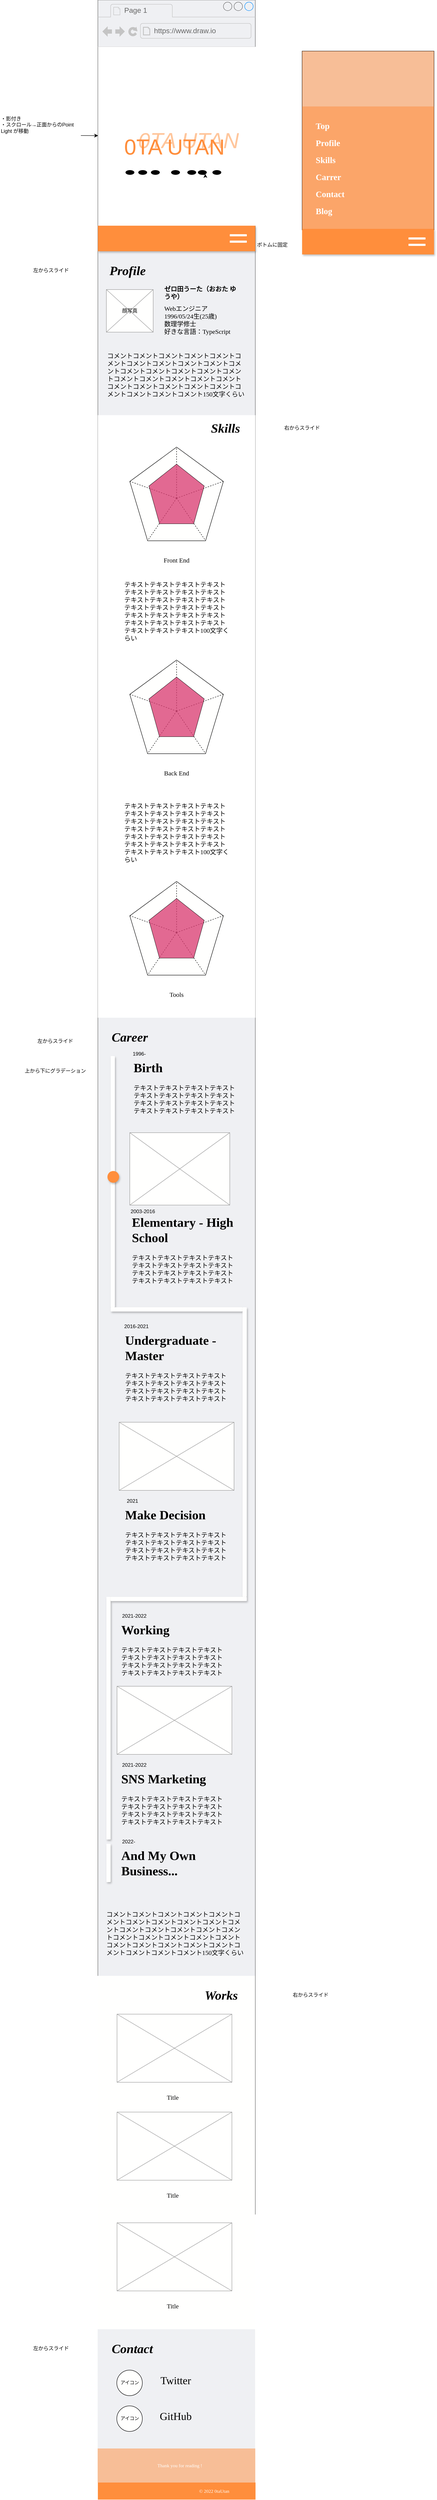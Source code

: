 <mxfile version="17.4.2" type="device"><diagram id="0ZZ6owAlUWR2tP0iCrAd" name="Layout"><mxGraphModel dx="946" dy="598" grid="1" gridSize="10" guides="1" tooltips="1" connect="1" arrows="1" fold="1" page="1" pageScale="1" pageWidth="827" pageHeight="1169" math="0" shadow="0"><root><mxCell id="0"/><mxCell id="1" parent="0"/><mxCell id="ZZRfCCef5i-J2jJpcO3i-1" value="" style="strokeWidth=1;shadow=0;dashed=0;align=center;html=1;shape=mxgraph.mockup.containers.browserWindow;rSize=0;strokeColor=none;strokeColor2=#008cff;strokeColor3=#c4c4c4;mainText=,;recursiveResize=0;fillColor=#eff0f3;container=0;" parent="1" vertex="1"><mxGeometry x="240" y="80" width="370" height="5200" as="geometry"/></mxCell><mxCell id="ZZRfCCef5i-J2jJpcO3i-10" value="左からスライド" style="text;html=1;strokeColor=none;fillColor=none;align=center;verticalAlign=middle;whiteSpace=wrap;rounded=0;fontColor=#000000;" parent="1" vertex="1"><mxGeometry x="50" y="700" width="160" height="30" as="geometry"/></mxCell><mxCell id="ZZRfCCef5i-J2jJpcO3i-14" value="ボトムに固定" style="text;html=1;strokeColor=none;fillColor=none;align=center;verticalAlign=middle;whiteSpace=wrap;rounded=0;fontColor=#000000;" parent="1" vertex="1"><mxGeometry x="570" y="640" width="160" height="30" as="geometry"/></mxCell><mxCell id="-PG4iWuUslmyS0xeuvDN-8" value="" style="rounded=0;whiteSpace=wrap;html=1;shadow=0;fillColor=#EFF0F3;strokeColor=default;" parent="1" vertex="1"><mxGeometry x="720" y="200" width="310" height="420" as="geometry"/></mxCell><mxCell id="-PG4iWuUslmyS0xeuvDN-10" value="" style="rounded=0;whiteSpace=wrap;html=1;fillColor=#ff8e3c;strokeColor=none;shadow=1;" parent="1" vertex="1"><mxGeometry x="720" y="617.5" width="310" height="60" as="geometry"/></mxCell><mxCell id="-PG4iWuUslmyS0xeuvDN-11" value="" style="rounded=1;whiteSpace=wrap;html=1;strokeColor=none;" parent="1" vertex="1"><mxGeometry x="970" y="637.5" width="40" height="5" as="geometry"/></mxCell><mxCell id="-PG4iWuUslmyS0xeuvDN-12" value="" style="rounded=1;whiteSpace=wrap;html=1;strokeColor=none;" parent="1" vertex="1"><mxGeometry x="970" y="652.5" width="40" height="5" as="geometry"/></mxCell><mxCell id="-PG4iWuUslmyS0xeuvDN-68" value="右からスライド" style="text;html=1;strokeColor=none;fillColor=none;align=center;verticalAlign=middle;whiteSpace=wrap;rounded=0;fontColor=#000000;" parent="1" vertex="1"><mxGeometry x="640" y="1070" width="160" height="30" as="geometry"/></mxCell><mxCell id="-PG4iWuUslmyS0xeuvDN-64" value="" style="rounded=0;whiteSpace=wrap;html=1;shadow=0;fontFamily=Noto Serif JP;fontSource=https%3A%2F%2Ffonts.googleapis.com%2Fcss%3Ffamily%3DNoto%2BSerif%2BJP;fontSize=15;strokeColor=none;" parent="1" vertex="1"><mxGeometry x="240" y="1055" width="370" height="1415" as="geometry"/></mxCell><mxCell id="ZZRfCCef5i-J2jJpcO3i-2" value="Page 1" style="strokeWidth=1;shadow=0;dashed=0;align=center;html=1;shape=mxgraph.mockup.containers.anchor;fontSize=17;fontColor=#666666;align=left;" parent="1" vertex="1"><mxGeometry x="300" y="92" width="110" height="26" as="geometry"/></mxCell><mxCell id="ZZRfCCef5i-J2jJpcO3i-3" value="https://www.draw.io" style="strokeWidth=1;shadow=0;dashed=0;align=center;html=1;shape=mxgraph.mockup.containers.anchor;rSize=0;fontSize=17;fontColor=#666666;align=left;" parent="1" vertex="1"><mxGeometry x="370" y="140" width="250" height="26" as="geometry"/></mxCell><mxCell id="-PG4iWuUslmyS0xeuvDN-1" value="" style="rounded=0;whiteSpace=wrap;html=1;fillColor=#ff8e3c;strokeColor=none;shadow=1;" parent="1" vertex="1"><mxGeometry x="240" y="610" width="370" height="60" as="geometry"/></mxCell><mxCell id="-PG4iWuUslmyS0xeuvDN-2" value="" style="rounded=1;whiteSpace=wrap;html=1;strokeColor=none;" parent="1" vertex="1"><mxGeometry x="550" y="630" width="40" height="5" as="geometry"/></mxCell><mxCell id="-PG4iWuUslmyS0xeuvDN-5" value="" style="rounded=1;whiteSpace=wrap;html=1;strokeColor=none;" parent="1" vertex="1"><mxGeometry x="550" y="645" width="40" height="5" as="geometry"/></mxCell><mxCell id="-PG4iWuUslmyS0xeuvDN-14" value="Profile" style="text;html=1;strokeColor=none;fillColor=none;align=center;verticalAlign=middle;whiteSpace=wrap;rounded=0;shadow=0;fontSize=30;fontFamily=Noto Serif JP;fontSource=https%3A%2F%2Ffonts.googleapis.com%2Fcss%3Ffamily%3DNoto%2BSerif%2BJP;fontStyle=3" parent="1" vertex="1"><mxGeometry x="280" y="700" width="60" height="30" as="geometry"/></mxCell><mxCell id="-PG4iWuUslmyS0xeuvDN-16" value="" style="verticalLabelPosition=bottom;shadow=0;dashed=0;align=center;html=1;verticalAlign=top;strokeWidth=1;shape=mxgraph.mockup.graphics.simpleIcon;strokeColor=#999999;fontFamily=Noto Serif JP;fontSource=https%3A%2F%2Ffonts.googleapis.com%2Fcss%3Ffamily%3DNoto%2BSerif%2BJP;fontSize=30;fillColor=#fffffe;" parent="1" vertex="1"><mxGeometry x="260" y="760" width="110" height="100" as="geometry"/></mxCell><mxCell id="-PG4iWuUslmyS0xeuvDN-17" value="顔写真" style="text;html=1;strokeColor=none;fillColor=none;align=center;verticalAlign=middle;whiteSpace=wrap;rounded=0;fontColor=#000000;" parent="1" vertex="1"><mxGeometry x="260" y="795" width="110" height="30" as="geometry"/></mxCell><mxCell id="-PG4iWuUslmyS0xeuvDN-18" value="&lt;h1 style=&quot;font-size: 15px&quot;&gt;ゼロ田うーた（おおた ゆうや）&lt;/h1&gt;&lt;div&gt;Webエンジニア&lt;/div&gt;&lt;div&gt;1996/05/24生(25歳)&lt;/div&gt;&lt;div&gt;数理学修士&lt;br&gt;&lt;/div&gt;&lt;div&gt;&lt;span&gt;好きな言語：TypeScript&lt;/span&gt;&lt;/div&gt;" style="text;html=1;strokeColor=none;fillColor=none;spacing=5;spacingTop=-20;whiteSpace=wrap;overflow=hidden;rounded=0;shadow=0;fontFamily=Noto Serif JP;fontSource=https%3A%2F%2Ffonts.googleapis.com%2Fcss%3Ffamily%3DNoto%2BSerif%2BJP;fontSize=15;" parent="1" vertex="1"><mxGeometry x="390.5" y="750" width="190" height="120" as="geometry"/></mxCell><mxCell id="-PG4iWuUslmyS0xeuvDN-20" value="コメントコメントコメントコメントコメントコメントコメントコメントコメントコメントコメントコメントコメントコメントコメントコメントコメントコメントコメントコメントコメントコメントコメントコメントコメントコメントコメントコメントコメントコメント150文字くらい" style="text;html=1;strokeColor=none;fillColor=none;align=left;verticalAlign=middle;whiteSpace=wrap;rounded=0;shadow=0;fontFamily=Noto Serif JP;fontSource=https%3A%2F%2Ffonts.googleapis.com%2Fcss%3Ffamily%3DNoto%2BSerif%2BJP;fontSize=15;" parent="1" vertex="1"><mxGeometry x="260" y="880" width="330" height="160" as="geometry"/></mxCell><mxCell id="-PG4iWuUslmyS0xeuvDN-21" value="Skills" style="text;html=1;strokeColor=none;fillColor=none;align=center;verticalAlign=middle;whiteSpace=wrap;rounded=0;shadow=0;fontSize=30;fontFamily=Noto Serif JP;fontSource=https%3A%2F%2Ffonts.googleapis.com%2Fcss%3Ffamily%3DNoto%2BSerif%2BJP;fontStyle=3" parent="1" vertex="1"><mxGeometry x="510" y="1070" width="60" height="30" as="geometry"/></mxCell><mxCell id="-PG4iWuUslmyS0xeuvDN-23" value="" style="whiteSpace=wrap;html=1;shape=mxgraph.basic.pentagon;shadow=0;fontFamily=Noto Serif JP;fontSource=https%3A%2F%2Ffonts.googleapis.com%2Fcss%3Ffamily%3DNoto%2BSerif%2BJP;fontSize=15;strokeColor=default;fillColor=#fffffe;" parent="1" vertex="1"><mxGeometry x="315" y="1130" width="220" height="220" as="geometry"/></mxCell><mxCell id="-PG4iWuUslmyS0xeuvDN-25" value="" style="endArrow=none;html=1;rounded=0;fontFamily=Noto Serif JP;fontSource=https%3A%2F%2Ffonts.googleapis.com%2Fcss%3Ffamily%3DNoto%2BSerif%2BJP;fontSize=15;entryX=0.5;entryY=0;entryDx=0;entryDy=0;entryPerimeter=0;dashed=1;" parent="1" target="-PG4iWuUslmyS0xeuvDN-23" edge="1"><mxGeometry width="50" height="50" relative="1" as="geometry"><mxPoint x="425" y="1250" as="sourcePoint"/><mxPoint x="490" y="1200" as="targetPoint"/></mxGeometry></mxCell><mxCell id="-PG4iWuUslmyS0xeuvDN-26" value="" style="endArrow=none;html=1;rounded=0;fontFamily=Noto Serif JP;fontSource=https%3A%2F%2Ffonts.googleapis.com%2Fcss%3Ffamily%3DNoto%2BSerif%2BJP;fontSize=15;entryX=0;entryY=0.365;entryDx=0;entryDy=0;entryPerimeter=0;dashed=1;" parent="1" target="-PG4iWuUslmyS0xeuvDN-23" edge="1"><mxGeometry width="50" height="50" relative="1" as="geometry"><mxPoint x="425" y="1250" as="sourcePoint"/><mxPoint x="675" y="1220" as="targetPoint"/></mxGeometry></mxCell><mxCell id="-PG4iWuUslmyS0xeuvDN-27" value="" style="endArrow=none;html=1;rounded=0;fontFamily=Noto Serif JP;fontSource=https%3A%2F%2Ffonts.googleapis.com%2Fcss%3Ffamily%3DNoto%2BSerif%2BJP;fontSize=15;exitX=1;exitY=0.365;exitDx=0;exitDy=0;exitPerimeter=0;dashed=1;" parent="1" source="-PG4iWuUslmyS0xeuvDN-23" edge="1"><mxGeometry width="50" height="50" relative="1" as="geometry"><mxPoint x="675" y="1340" as="sourcePoint"/><mxPoint x="425" y="1250" as="targetPoint"/></mxGeometry></mxCell><mxCell id="-PG4iWuUslmyS0xeuvDN-28" value="" style="endArrow=none;html=1;rounded=0;fontFamily=Noto Serif JP;fontSource=https%3A%2F%2Ffonts.googleapis.com%2Fcss%3Ffamily%3DNoto%2BSerif%2BJP;fontSize=15;entryX=0.81;entryY=1;entryDx=0;entryDy=0;entryPerimeter=0;dashed=1;" parent="1" target="-PG4iWuUslmyS0xeuvDN-23" edge="1"><mxGeometry width="50" height="50" relative="1" as="geometry"><mxPoint x="425" y="1250" as="sourcePoint"/><mxPoint x="565" y="1300.3" as="targetPoint"/></mxGeometry></mxCell><mxCell id="-PG4iWuUslmyS0xeuvDN-29" value="" style="endArrow=none;html=1;rounded=0;fontFamily=Noto Serif JP;fontSource=https%3A%2F%2Ffonts.googleapis.com%2Fcss%3Ffamily%3DNoto%2BSerif%2BJP;fontSize=15;entryX=0.19;entryY=1;entryDx=0;entryDy=0;entryPerimeter=0;dashed=1;" parent="1" target="-PG4iWuUslmyS0xeuvDN-23" edge="1"><mxGeometry width="50" height="50" relative="1" as="geometry"><mxPoint x="425" y="1250" as="sourcePoint"/><mxPoint x="743.2" y="1440" as="targetPoint"/></mxGeometry></mxCell><mxCell id="-PG4iWuUslmyS0xeuvDN-24" value="" style="whiteSpace=wrap;html=1;shape=mxgraph.basic.pentagon;shadow=0;fontFamily=Noto Serif JP;fontSource=https%3A%2F%2Ffonts.googleapis.com%2Fcss%3Ffamily%3DNoto%2BSerif%2BJP;fontSize=15;strokeColor=default;fillColor=#d9376e;opacity=75;" parent="1" vertex="1"><mxGeometry x="360" y="1170" width="130" height="140" as="geometry"/></mxCell><mxCell id="-PG4iWuUslmyS0xeuvDN-30" value="Front End" style="text;html=1;strokeColor=none;fillColor=none;align=center;verticalAlign=middle;whiteSpace=wrap;rounded=0;shadow=0;fontFamily=Noto Serif JP;fontSource=https%3A%2F%2Ffonts.googleapis.com%2Fcss%3Ffamily%3DNoto%2BSerif%2BJP;fontSize=15;opacity=75;" parent="1" vertex="1"><mxGeometry x="315" y="1380" width="220" height="30" as="geometry"/></mxCell><mxCell id="-PG4iWuUslmyS0xeuvDN-48" value="" style="whiteSpace=wrap;html=1;shape=mxgraph.basic.pentagon;shadow=0;fontFamily=Noto Serif JP;fontSource=https%3A%2F%2Ffonts.googleapis.com%2Fcss%3Ffamily%3DNoto%2BSerif%2BJP;fontSize=15;strokeColor=default;fillColor=#fffffe;" parent="1" vertex="1"><mxGeometry x="315" y="1630" width="220" height="220" as="geometry"/></mxCell><mxCell id="-PG4iWuUslmyS0xeuvDN-49" value="" style="endArrow=none;html=1;rounded=0;fontFamily=Noto Serif JP;fontSource=https%3A%2F%2Ffonts.googleapis.com%2Fcss%3Ffamily%3DNoto%2BSerif%2BJP;fontSize=15;entryX=0.5;entryY=0;entryDx=0;entryDy=0;entryPerimeter=0;dashed=1;" parent="1" target="-PG4iWuUslmyS0xeuvDN-48" edge="1"><mxGeometry width="50" height="50" relative="1" as="geometry"><mxPoint x="425" y="1750" as="sourcePoint"/><mxPoint x="250" y="1620" as="targetPoint"/></mxGeometry></mxCell><mxCell id="-PG4iWuUslmyS0xeuvDN-50" value="" style="endArrow=none;html=1;rounded=0;fontFamily=Noto Serif JP;fontSource=https%3A%2F%2Ffonts.googleapis.com%2Fcss%3Ffamily%3DNoto%2BSerif%2BJP;fontSize=15;entryX=0;entryY=0.365;entryDx=0;entryDy=0;entryPerimeter=0;dashed=1;" parent="1" target="-PG4iWuUslmyS0xeuvDN-48" edge="1"><mxGeometry width="50" height="50" relative="1" as="geometry"><mxPoint x="425" y="1750" as="sourcePoint"/><mxPoint x="435" y="1640" as="targetPoint"/></mxGeometry></mxCell><mxCell id="-PG4iWuUslmyS0xeuvDN-51" value="" style="endArrow=none;html=1;rounded=0;fontFamily=Noto Serif JP;fontSource=https%3A%2F%2Ffonts.googleapis.com%2Fcss%3Ffamily%3DNoto%2BSerif%2BJP;fontSize=15;exitX=1;exitY=0.365;exitDx=0;exitDy=0;exitPerimeter=0;dashed=1;" parent="1" source="-PG4iWuUslmyS0xeuvDN-48" edge="1"><mxGeometry width="50" height="50" relative="1" as="geometry"><mxPoint x="435" y="1760" as="sourcePoint"/><mxPoint x="425" y="1750" as="targetPoint"/></mxGeometry></mxCell><mxCell id="-PG4iWuUslmyS0xeuvDN-52" value="" style="endArrow=none;html=1;rounded=0;fontFamily=Noto Serif JP;fontSource=https%3A%2F%2Ffonts.googleapis.com%2Fcss%3Ffamily%3DNoto%2BSerif%2BJP;fontSize=15;entryX=0.81;entryY=1;entryDx=0;entryDy=0;entryPerimeter=0;dashed=1;" parent="1" target="-PG4iWuUslmyS0xeuvDN-48" edge="1"><mxGeometry width="50" height="50" relative="1" as="geometry"><mxPoint x="425" y="1750" as="sourcePoint"/><mxPoint x="325" y="1720.3" as="targetPoint"/></mxGeometry></mxCell><mxCell id="-PG4iWuUslmyS0xeuvDN-53" value="" style="endArrow=none;html=1;rounded=0;fontFamily=Noto Serif JP;fontSource=https%3A%2F%2Ffonts.googleapis.com%2Fcss%3Ffamily%3DNoto%2BSerif%2BJP;fontSize=15;entryX=0.19;entryY=1;entryDx=0;entryDy=0;entryPerimeter=0;dashed=1;" parent="1" target="-PG4iWuUslmyS0xeuvDN-48" edge="1"><mxGeometry width="50" height="50" relative="1" as="geometry"><mxPoint x="425" y="1750" as="sourcePoint"/><mxPoint x="503.2" y="1860" as="targetPoint"/></mxGeometry></mxCell><mxCell id="-PG4iWuUslmyS0xeuvDN-54" value="" style="whiteSpace=wrap;html=1;shape=mxgraph.basic.pentagon;shadow=0;fontFamily=Noto Serif JP;fontSource=https%3A%2F%2Ffonts.googleapis.com%2Fcss%3Ffamily%3DNoto%2BSerif%2BJP;fontSize=15;strokeColor=default;fillColor=#d9376e;opacity=75;" parent="1" vertex="1"><mxGeometry x="360" y="1670" width="130" height="140" as="geometry"/></mxCell><mxCell id="-PG4iWuUslmyS0xeuvDN-55" value="Back End" style="text;html=1;strokeColor=none;fillColor=none;align=center;verticalAlign=middle;whiteSpace=wrap;rounded=0;shadow=0;fontFamily=Noto Serif JP;fontSource=https%3A%2F%2Ffonts.googleapis.com%2Fcss%3Ffamily%3DNoto%2BSerif%2BJP;fontSize=15;opacity=75;" parent="1" vertex="1"><mxGeometry x="315" y="1880" width="220" height="30" as="geometry"/></mxCell><mxCell id="-PG4iWuUslmyS0xeuvDN-56" value="" style="whiteSpace=wrap;html=1;shape=mxgraph.basic.pentagon;shadow=0;fontFamily=Noto Serif JP;fontSource=https%3A%2F%2Ffonts.googleapis.com%2Fcss%3Ffamily%3DNoto%2BSerif%2BJP;fontSize=15;strokeColor=default;fillColor=#fffffe;" parent="1" vertex="1"><mxGeometry x="315" y="2150" width="220" height="220" as="geometry"/></mxCell><mxCell id="-PG4iWuUslmyS0xeuvDN-57" value="" style="endArrow=none;html=1;rounded=0;fontFamily=Noto Serif JP;fontSource=https%3A%2F%2Ffonts.googleapis.com%2Fcss%3Ffamily%3DNoto%2BSerif%2BJP;fontSize=15;entryX=0.5;entryY=0;entryDx=0;entryDy=0;entryPerimeter=0;dashed=1;" parent="1" target="-PG4iWuUslmyS0xeuvDN-56" edge="1"><mxGeometry width="50" height="50" relative="1" as="geometry"><mxPoint x="425" y="2270" as="sourcePoint"/><mxPoint x="10" y="2060" as="targetPoint"/></mxGeometry></mxCell><mxCell id="-PG4iWuUslmyS0xeuvDN-58" value="" style="endArrow=none;html=1;rounded=0;fontFamily=Noto Serif JP;fontSource=https%3A%2F%2Ffonts.googleapis.com%2Fcss%3Ffamily%3DNoto%2BSerif%2BJP;fontSize=15;entryX=0;entryY=0.365;entryDx=0;entryDy=0;entryPerimeter=0;dashed=1;" parent="1" target="-PG4iWuUslmyS0xeuvDN-56" edge="1"><mxGeometry width="50" height="50" relative="1" as="geometry"><mxPoint x="425" y="2270" as="sourcePoint"/><mxPoint x="195" y="2080" as="targetPoint"/></mxGeometry></mxCell><mxCell id="-PG4iWuUslmyS0xeuvDN-59" value="" style="endArrow=none;html=1;rounded=0;fontFamily=Noto Serif JP;fontSource=https%3A%2F%2Ffonts.googleapis.com%2Fcss%3Ffamily%3DNoto%2BSerif%2BJP;fontSize=15;exitX=1;exitY=0.365;exitDx=0;exitDy=0;exitPerimeter=0;dashed=1;" parent="1" source="-PG4iWuUslmyS0xeuvDN-56" edge="1"><mxGeometry width="50" height="50" relative="1" as="geometry"><mxPoint x="195" y="2200" as="sourcePoint"/><mxPoint x="425" y="2270" as="targetPoint"/></mxGeometry></mxCell><mxCell id="-PG4iWuUslmyS0xeuvDN-60" value="" style="endArrow=none;html=1;rounded=0;fontFamily=Noto Serif JP;fontSource=https%3A%2F%2Ffonts.googleapis.com%2Fcss%3Ffamily%3DNoto%2BSerif%2BJP;fontSize=15;entryX=0.81;entryY=1;entryDx=0;entryDy=0;entryPerimeter=0;dashed=1;" parent="1" target="-PG4iWuUslmyS0xeuvDN-56" edge="1"><mxGeometry width="50" height="50" relative="1" as="geometry"><mxPoint x="425" y="2270" as="sourcePoint"/><mxPoint x="85" y="2160.3" as="targetPoint"/></mxGeometry></mxCell><mxCell id="-PG4iWuUslmyS0xeuvDN-61" value="" style="endArrow=none;html=1;rounded=0;fontFamily=Noto Serif JP;fontSource=https%3A%2F%2Ffonts.googleapis.com%2Fcss%3Ffamily%3DNoto%2BSerif%2BJP;fontSize=15;entryX=0.19;entryY=1;entryDx=0;entryDy=0;entryPerimeter=0;dashed=1;" parent="1" target="-PG4iWuUslmyS0xeuvDN-56" edge="1"><mxGeometry width="50" height="50" relative="1" as="geometry"><mxPoint x="425" y="2270" as="sourcePoint"/><mxPoint x="263.2" y="2300" as="targetPoint"/></mxGeometry></mxCell><mxCell id="-PG4iWuUslmyS0xeuvDN-62" value="" style="whiteSpace=wrap;html=1;shape=mxgraph.basic.pentagon;shadow=0;fontFamily=Noto Serif JP;fontSource=https%3A%2F%2Ffonts.googleapis.com%2Fcss%3Ffamily%3DNoto%2BSerif%2BJP;fontSize=15;strokeColor=default;fillColor=#d9376e;opacity=75;" parent="1" vertex="1"><mxGeometry x="360" y="2190" width="130" height="140" as="geometry"/></mxCell><mxCell id="-PG4iWuUslmyS0xeuvDN-63" value="Tools" style="text;html=1;strokeColor=none;fillColor=none;align=center;verticalAlign=middle;whiteSpace=wrap;rounded=0;shadow=0;fontFamily=Noto Serif JP;fontSource=https%3A%2F%2Ffonts.googleapis.com%2Fcss%3Ffamily%3DNoto%2BSerif%2BJP;fontSize=15;opacity=75;" parent="1" vertex="1"><mxGeometry x="315" y="2400" width="220" height="30" as="geometry"/></mxCell><mxCell id="-PG4iWuUslmyS0xeuvDN-65" value="テキストテキストテキストテキストテキストテキストテキストテキストテキストテキストテキストテキストテキストテキストテキストテキストテキストテキストテキストテキストテキストテキストテキストテキストテキストテキストテキスト100文字くらい" style="text;html=1;strokeColor=none;fillColor=none;align=left;verticalAlign=middle;whiteSpace=wrap;rounded=0;shadow=0;fontFamily=Noto Serif JP;fontSource=https%3A%2F%2Ffonts.googleapis.com%2Fcss%3Ffamily%3DNoto%2BSerif%2BJP;fontSize=15;" parent="1" vertex="1"><mxGeometry x="300" y="1440" width="250" height="150" as="geometry"/></mxCell><mxCell id="-PG4iWuUslmyS0xeuvDN-66" value="テキストテキストテキストテキストテキストテキストテキストテキストテキストテキストテキストテキストテキストテキストテキストテキストテキストテキストテキストテキストテキストテキストテキストテキストテキストテキストテキスト100文字くらい" style="text;html=1;strokeColor=none;fillColor=none;align=left;verticalAlign=middle;whiteSpace=wrap;rounded=0;shadow=0;fontFamily=Noto Serif JP;fontSource=https%3A%2F%2Ffonts.googleapis.com%2Fcss%3Ffamily%3DNoto%2BSerif%2BJP;fontSize=15;" parent="1" vertex="1"><mxGeometry x="300" y="1960" width="250" height="150" as="geometry"/></mxCell><mxCell id="-PG4iWuUslmyS0xeuvDN-67" value="Career" style="text;html=1;strokeColor=none;fillColor=none;align=center;verticalAlign=middle;whiteSpace=wrap;rounded=0;shadow=0;fontSize=30;fontFamily=Noto Serif JP;fontSource=https%3A%2F%2Ffonts.googleapis.com%2Fcss%3Ffamily%3DNoto%2BSerif%2BJP;fontStyle=3" parent="1" vertex="1"><mxGeometry x="285" y="2500" width="60" height="30" as="geometry"/></mxCell><mxCell id="-PG4iWuUslmyS0xeuvDN-70" value="" style="rounded=1;whiteSpace=wrap;html=1;shadow=1;fontFamily=Noto Serif JP;fontSource=https%3A%2F%2Ffonts.googleapis.com%2Fcss%3Ffamily%3DNoto%2BSerif%2BJP;fontSize=15;strokeColor=none;fillColor=#FFFFFE;" parent="1" vertex="1"><mxGeometry x="270" y="2560" width="10" height="590" as="geometry"/></mxCell><mxCell id="-PG4iWuUslmyS0xeuvDN-72" value="" style="rounded=1;whiteSpace=wrap;html=1;shadow=1;fontFamily=Noto Serif JP;fontSource=https%3A%2F%2Ffonts.googleapis.com%2Fcss%3Ffamily%3DNoto%2BSerif%2BJP;fontSize=15;strokeColor=none;fillColor=#FFFFFE;" parent="1" vertex="1"><mxGeometry x="270" y="3150" width="310" height="10" as="geometry"/></mxCell><mxCell id="-PG4iWuUslmyS0xeuvDN-75" value="&lt;h1&gt;Birth&lt;/h1&gt;&lt;p&gt;&lt;/p&gt;テキストテキストテキストテキストテキストテキストテキストテキストテキストテキストテキストテキストテキストテキストテキストテキスト" style="text;html=1;strokeColor=none;fillColor=none;spacing=5;spacingTop=-20;whiteSpace=wrap;overflow=hidden;rounded=0;shadow=0;fontFamily=Noto Serif JP;fontSource=https%3A%2F%2Ffonts.googleapis.com%2Fcss%3Ffamily%3DNoto%2BSerif%2BJP;fontSize=15;" parent="1" vertex="1"><mxGeometry x="319" y="2560" width="251" height="140" as="geometry"/></mxCell><mxCell id="-PG4iWuUslmyS0xeuvDN-76" value="&lt;h1&gt;Elementary - High School&lt;/h1&gt;&lt;p&gt;&lt;/p&gt;テキストテキストテキストテキストテキストテキストテキストテキストテキストテキストテキストテキストテキストテキストテキストテキスト" style="text;html=1;strokeColor=none;fillColor=none;spacing=5;spacingTop=-20;whiteSpace=wrap;overflow=hidden;rounded=0;shadow=0;fontFamily=Noto Serif JP;fontSource=https%3A%2F%2Ffonts.googleapis.com%2Fcss%3Ffamily%3DNoto%2BSerif%2BJP;fontSize=15;" parent="1" vertex="1"><mxGeometry x="315" y="2923" width="251" height="180" as="geometry"/></mxCell><mxCell id="-PG4iWuUslmyS0xeuvDN-77" value="&lt;h1&gt;Undergraduate - Master&lt;/h1&gt;&lt;p&gt;&lt;/p&gt;テキストテキストテキストテキストテキストテキストテキストテキストテキストテキストテキストテキストテキストテキストテキストテキスト" style="text;html=1;strokeColor=none;fillColor=none;spacing=5;spacingTop=-20;whiteSpace=wrap;overflow=hidden;rounded=0;shadow=0;fontFamily=Noto Serif JP;fontSource=https%3A%2F%2Ffonts.googleapis.com%2Fcss%3Ffamily%3DNoto%2BSerif%2BJP;fontSize=15;" parent="1" vertex="1"><mxGeometry x="299" y="3200" width="251" height="180" as="geometry"/></mxCell><mxCell id="-PG4iWuUslmyS0xeuvDN-78" value="&lt;h1&gt;Make Decision&lt;/h1&gt;&lt;p&gt;&lt;/p&gt;テキストテキストテキストテキストテキストテキストテキストテキストテキストテキストテキストテキストテキストテキストテキストテキスト" style="text;html=1;strokeColor=none;fillColor=none;spacing=5;spacingTop=-20;whiteSpace=wrap;overflow=hidden;rounded=0;shadow=0;fontFamily=Noto Serif JP;fontSource=https%3A%2F%2Ffonts.googleapis.com%2Fcss%3Ffamily%3DNoto%2BSerif%2BJP;fontSize=15;" parent="1" vertex="1"><mxGeometry x="299" y="3610" width="251" height="180" as="geometry"/></mxCell><mxCell id="-PG4iWuUslmyS0xeuvDN-79" value="" style="verticalLabelPosition=bottom;shadow=0;dashed=0;align=center;html=1;verticalAlign=top;strokeWidth=1;shape=mxgraph.mockup.graphics.simpleIcon;strokeColor=#999999;fontFamily=Noto Serif JP;fontSource=https%3A%2F%2Ffonts.googleapis.com%2Fcss%3Ffamily%3DNoto%2BSerif%2BJP;fontSize=30;fillColor=#fffffe;" parent="1" vertex="1"><mxGeometry x="315" y="2740" width="235" height="170" as="geometry"/></mxCell><mxCell id="-PG4iWuUslmyS0xeuvDN-80" value="" style="verticalLabelPosition=bottom;shadow=0;dashed=0;align=center;html=1;verticalAlign=top;strokeWidth=1;shape=mxgraph.mockup.graphics.simpleIcon;strokeColor=#999999;fontFamily=Noto Serif JP;fontSource=https%3A%2F%2Ffonts.googleapis.com%2Fcss%3Ffamily%3DNoto%2BSerif%2BJP;fontSize=30;fillColor=#fffffe;" parent="1" vertex="1"><mxGeometry x="290" y="3420" width="270" height="160" as="geometry"/></mxCell><mxCell id="-PG4iWuUslmyS0xeuvDN-81" value="&lt;h1&gt;Working&lt;/h1&gt;&lt;p&gt;&lt;/p&gt;テキストテキストテキストテキストテキストテキストテキストテキストテキストテキストテキストテキストテキストテキストテキストテキスト" style="text;html=1;strokeColor=none;fillColor=none;spacing=5;spacingTop=-20;whiteSpace=wrap;overflow=hidden;rounded=0;shadow=0;fontFamily=Noto Serif JP;fontSource=https%3A%2F%2Ffonts.googleapis.com%2Fcss%3Ffamily%3DNoto%2BSerif%2BJP;fontSize=15;" parent="1" vertex="1"><mxGeometry x="290" y="3880" width="251" height="150" as="geometry"/></mxCell><mxCell id="-PG4iWuUslmyS0xeuvDN-82" value="&lt;h1&gt;SNS Marketing&lt;/h1&gt;&lt;p&gt;&lt;/p&gt;テキストテキストテキストテキストテキストテキストテキストテキストテキストテキストテキストテキストテキストテキストテキストテキスト" style="text;html=1;strokeColor=none;fillColor=none;spacing=5;spacingTop=-20;whiteSpace=wrap;overflow=hidden;rounded=0;shadow=0;fontFamily=Noto Serif JP;fontSource=https%3A%2F%2Ffonts.googleapis.com%2Fcss%3Ffamily%3DNoto%2BSerif%2BJP;fontSize=15;" parent="1" vertex="1"><mxGeometry x="290" y="4230" width="251" height="150" as="geometry"/></mxCell><mxCell id="-PG4iWuUslmyS0xeuvDN-83" value="" style="verticalLabelPosition=bottom;shadow=0;dashed=0;align=center;html=1;verticalAlign=top;strokeWidth=1;shape=mxgraph.mockup.graphics.simpleIcon;strokeColor=#999999;fontFamily=Noto Serif JP;fontSource=https%3A%2F%2Ffonts.googleapis.com%2Fcss%3Ffamily%3DNoto%2BSerif%2BJP;fontSize=30;fillColor=#fffffe;" parent="1" vertex="1"><mxGeometry x="285" y="4040" width="270" height="160" as="geometry"/></mxCell><mxCell id="-PG4iWuUslmyS0xeuvDN-84" value="" style="ellipse;whiteSpace=wrap;html=1;aspect=fixed;shadow=1;fontFamily=Noto Serif JP;fontSource=https%3A%2F%2Ffonts.googleapis.com%2Fcss%3Ffamily%3DNoto%2BSerif%2BJP;fontSize=15;strokeColor=none;fillColor=#FF8E3C;" parent="1" vertex="1"><mxGeometry x="262.5" y="2830" width="27.5" height="27.5" as="geometry"/></mxCell><mxCell id="-PG4iWuUslmyS0xeuvDN-88" value="&lt;h1&gt;And My Own Business...&lt;/h1&gt;&lt;p&gt;&lt;/p&gt;" style="text;html=1;strokeColor=none;fillColor=none;spacing=5;spacingTop=-20;whiteSpace=wrap;overflow=hidden;rounded=0;shadow=0;fontFamily=Noto Serif JP;fontSource=https%3A%2F%2Ffonts.googleapis.com%2Fcss%3Ffamily%3DNoto%2BSerif%2BJP;fontSize=15;" parent="1" vertex="1"><mxGeometry x="290" y="4410" width="251" height="90" as="geometry"/></mxCell><mxCell id="-PG4iWuUslmyS0xeuvDN-93" value="" style="rounded=0;whiteSpace=wrap;html=1;shadow=0;fontFamily=Noto Serif JP;fontSource=https%3A%2F%2Ffonts.googleapis.com%2Fcss%3Ffamily%3DNoto%2BSerif%2BJP;fontSize=15;strokeColor=none;fillColor=#EFF0F3;" parent="1" vertex="1"><mxGeometry x="239.5" y="5550" width="370" height="360" as="geometry"/></mxCell><mxCell id="-PG4iWuUslmyS0xeuvDN-94" value="Contact" style="text;html=1;strokeColor=none;fillColor=none;align=center;verticalAlign=middle;whiteSpace=wrap;rounded=0;shadow=0;fontSize=30;fontFamily=Noto Serif JP;fontSource=https%3A%2F%2Ffonts.googleapis.com%2Fcss%3Ffamily%3DNoto%2BSerif%2BJP;fontStyle=3" parent="1" vertex="1"><mxGeometry x="262" y="5580" width="117.5" height="30" as="geometry"/></mxCell><mxCell id="-PG4iWuUslmyS0xeuvDN-95" value="Twitter" style="text;html=1;strokeColor=none;fillColor=none;align=center;verticalAlign=middle;whiteSpace=wrap;rounded=0;shadow=1;fontFamily=Noto Serif JP;fontSource=https%3A%2F%2Ffonts.googleapis.com%2Fcss%3Ffamily%3DNoto%2BSerif%2BJP;fontSize=25;" parent="1" vertex="1"><mxGeometry x="369.5" y="5650" width="106" height="40" as="geometry"/></mxCell><mxCell id="-PG4iWuUslmyS0xeuvDN-96" value="" style="ellipse;whiteSpace=wrap;html=1;aspect=fixed;shadow=0;fontFamily=Noto Serif JP;fontSource=https%3A%2F%2Ffonts.googleapis.com%2Fcss%3Ffamily%3DNoto%2BSerif%2BJP;fontSize=25;strokeColor=default;fillColor=#FFFFFE;" parent="1" vertex="1"><mxGeometry x="284.5" y="5646" width="60" height="60" as="geometry"/></mxCell><mxCell id="-PG4iWuUslmyS0xeuvDN-97" value="アイコン" style="text;html=1;strokeColor=none;fillColor=none;align=center;verticalAlign=middle;whiteSpace=wrap;rounded=0;shadow=0;fontFamily=Noto Serif JP;fontSource=https%3A%2F%2Ffonts.googleapis.com%2Fcss%3Ffamily%3DNoto%2BSerif%2BJP;fontSize=11;" parent="1" vertex="1"><mxGeometry x="284.5" y="5660" width="60" height="30" as="geometry"/></mxCell><mxCell id="-PG4iWuUslmyS0xeuvDN-98" value="GitHub" style="text;html=1;strokeColor=none;fillColor=none;align=center;verticalAlign=middle;whiteSpace=wrap;rounded=0;shadow=1;fontFamily=Noto Serif JP;fontSource=https%3A%2F%2Ffonts.googleapis.com%2Fcss%3Ffamily%3DNoto%2BSerif%2BJP;fontSize=25;" parent="1" vertex="1"><mxGeometry x="369.5" y="5734" width="106" height="40" as="geometry"/></mxCell><mxCell id="-PG4iWuUslmyS0xeuvDN-99" value="" style="ellipse;whiteSpace=wrap;html=1;aspect=fixed;shadow=0;fontFamily=Noto Serif JP;fontSource=https%3A%2F%2Ffonts.googleapis.com%2Fcss%3Ffamily%3DNoto%2BSerif%2BJP;fontSize=25;strokeColor=default;fillColor=#FFFFFE;" parent="1" vertex="1"><mxGeometry x="284.5" y="5730" width="60" height="60" as="geometry"/></mxCell><mxCell id="-PG4iWuUslmyS0xeuvDN-100" value="アイコン" style="text;html=1;strokeColor=none;fillColor=none;align=center;verticalAlign=middle;whiteSpace=wrap;rounded=0;shadow=0;fontFamily=Noto Serif JP;fontSource=https%3A%2F%2Ffonts.googleapis.com%2Fcss%3Ffamily%3DNoto%2BSerif%2BJP;fontSize=11;" parent="1" vertex="1"><mxGeometry x="284.5" y="5744" width="60" height="30" as="geometry"/></mxCell><mxCell id="-PG4iWuUslmyS0xeuvDN-102" value="コメントコメントコメントコメントコメントコメントコメントコメントコメントコメントコメントコメントコメントコメントコメントコメントコメントコメントコメントコメントコメントコメントコメントコメントコメントコメントコメントコメントコメントコメント150文字くらい" style="text;html=1;strokeColor=none;fillColor=none;align=left;verticalAlign=middle;whiteSpace=wrap;rounded=0;shadow=0;fontFamily=Noto Serif JP;fontSource=https%3A%2F%2Ffonts.googleapis.com%2Fcss%3Ffamily%3DNoto%2BSerif%2BJP;fontSize=15;" parent="1" vertex="1"><mxGeometry x="258" y="4540" width="330" height="160" as="geometry"/></mxCell><mxCell id="-PG4iWuUslmyS0xeuvDN-103" value="" style="rounded=0;whiteSpace=wrap;html=1;shadow=0;fontFamily=Noto Serif JP;fontSource=https%3A%2F%2Ffonts.googleapis.com%2Fcss%3Ffamily%3DNoto%2BSerif%2BJP;fontSize=15;strokeColor=none;fillColor=#FFFFFE;" parent="1" vertex="1"><mxGeometry x="239.5" y="4720" width="370" height="830" as="geometry"/></mxCell><mxCell id="-PG4iWuUslmyS0xeuvDN-104" value="Works" style="text;html=1;align=center;verticalAlign=middle;whiteSpace=wrap;rounded=0;shadow=0;fontSize=30;fontFamily=Noto Serif JP;fontSource=https%3A%2F%2Ffonts.googleapis.com%2Fcss%3Ffamily%3DNoto%2BSerif%2BJP;fontStyle=3;fontColor=#000000;" parent="1" vertex="1"><mxGeometry x="470.5" y="4750" width="117.5" height="30" as="geometry"/></mxCell><mxCell id="-PG4iWuUslmyS0xeuvDN-112" value="" style="verticalLabelPosition=bottom;shadow=0;dashed=0;align=center;html=1;verticalAlign=top;strokeWidth=1;shape=mxgraph.mockup.graphics.simpleIcon;strokeColor=#999999;fontFamily=Noto Serif JP;fontSource=https%3A%2F%2Ffonts.googleapis.com%2Fcss%3Ffamily%3DNoto%2BSerif%2BJP;fontSize=30;fillColor=#fffffe;" parent="1" vertex="1"><mxGeometry x="285" y="4810" width="270" height="160" as="geometry"/></mxCell><mxCell id="-PG4iWuUslmyS0xeuvDN-113" value="Title" style="text;html=1;strokeColor=none;fillColor=none;align=center;verticalAlign=middle;whiteSpace=wrap;rounded=0;shadow=0;fontFamily=Noto Serif JP;fontSource=https%3A%2F%2Ffonts.googleapis.com%2Fcss%3Ffamily%3DNoto%2BSerif%2BJP;fontSize=15;opacity=75;fontColor=#000000;" parent="1" vertex="1"><mxGeometry x="305.5" y="4990" width="220" height="30" as="geometry"/></mxCell><mxCell id="-PG4iWuUslmyS0xeuvDN-114" value="" style="verticalLabelPosition=bottom;shadow=0;dashed=0;align=center;html=1;verticalAlign=top;strokeWidth=1;shape=mxgraph.mockup.graphics.simpleIcon;strokeColor=#999999;fontFamily=Noto Serif JP;fontSource=https%3A%2F%2Ffonts.googleapis.com%2Fcss%3Ffamily%3DNoto%2BSerif%2BJP;fontSize=30;fillColor=#fffffe;" parent="1" vertex="1"><mxGeometry x="285" y="5040" width="270" height="160" as="geometry"/></mxCell><mxCell id="-PG4iWuUslmyS0xeuvDN-115" value="Title" style="text;html=1;strokeColor=none;fillColor=none;align=center;verticalAlign=middle;whiteSpace=wrap;rounded=0;shadow=0;fontFamily=Noto Serif JP;fontSource=https%3A%2F%2Ffonts.googleapis.com%2Fcss%3Ffamily%3DNoto%2BSerif%2BJP;fontSize=15;opacity=75;fontColor=#000000;" parent="1" vertex="1"><mxGeometry x="305.5" y="5220" width="220" height="30" as="geometry"/></mxCell><mxCell id="-PG4iWuUslmyS0xeuvDN-116" value="" style="verticalLabelPosition=bottom;shadow=0;dashed=0;align=center;html=1;verticalAlign=top;strokeWidth=1;shape=mxgraph.mockup.graphics.simpleIcon;strokeColor=#999999;fontFamily=Noto Serif JP;fontSource=https%3A%2F%2Ffonts.googleapis.com%2Fcss%3Ffamily%3DNoto%2BSerif%2BJP;fontSize=30;fillColor=#fffffe;" parent="1" vertex="1"><mxGeometry x="285" y="5300" width="270" height="160" as="geometry"/></mxCell><mxCell id="-PG4iWuUslmyS0xeuvDN-117" value="Title" style="text;html=1;strokeColor=none;fillColor=none;align=center;verticalAlign=middle;whiteSpace=wrap;rounded=0;shadow=0;fontFamily=Noto Serif JP;fontSource=https%3A%2F%2Ffonts.googleapis.com%2Fcss%3Ffamily%3DNoto%2BSerif%2BJP;fontSize=15;opacity=75;fontColor=#000000;" parent="1" vertex="1"><mxGeometry x="305.5" y="5480" width="220" height="30" as="geometry"/></mxCell><mxCell id="-PG4iWuUslmyS0xeuvDN-118" value="" style="rounded=0;whiteSpace=wrap;html=1;shadow=0;fontFamily=Noto Serif JP;fontSource=https%3A%2F%2Ffonts.googleapis.com%2Fcss%3Ffamily%3DNoto%2BSerif%2BJP;fontSize=11;fontColor=#FFFFFE;strokeColor=none;fillColor=#FF8E3C;opacity=50;" parent="1" vertex="1"><mxGeometry x="239.5" y="5830" width="370.5" height="80" as="geometry"/></mxCell><mxCell id="-PG4iWuUslmyS0xeuvDN-119" value="Thank you for reading !" style="text;html=1;strokeColor=none;fillColor=none;align=center;verticalAlign=middle;whiteSpace=wrap;rounded=0;shadow=0;fontFamily=Noto Serif JP;fontSource=https%3A%2F%2Ffonts.googleapis.com%2Fcss%3Ffamily%3DNoto%2BSerif%2BJP;fontSize=11;fontColor=#FFFFFE;" parent="1" vertex="1"><mxGeometry x="355.25" y="5855" width="154.5" height="30" as="geometry"/></mxCell><mxCell id="-PG4iWuUslmyS0xeuvDN-120" value="" style="rounded=0;whiteSpace=wrap;html=1;shadow=0;fontFamily=Noto Serif JP;fontSource=https%3A%2F%2Ffonts.googleapis.com%2Fcss%3Ffamily%3DNoto%2BSerif%2BJP;fontSize=11;fontColor=#FFFFFE;strokeColor=none;fillColor=#FF8E3C;" parent="1" vertex="1"><mxGeometry x="240" y="5910" width="370.5" height="40" as="geometry"/></mxCell><mxCell id="-PG4iWuUslmyS0xeuvDN-121" value="©︎ 2022 0taUtan" style="text;html=1;strokeColor=none;fillColor=none;align=center;verticalAlign=middle;whiteSpace=wrap;rounded=0;shadow=0;fontFamily=Noto Serif JP;fontSource=https%3A%2F%2Ffonts.googleapis.com%2Fcss%3Ffamily%3DNoto%2BSerif%2BJP;fontSize=11;fontColor=#FFFFFE;" parent="1" vertex="1"><mxGeometry x="435.5" y="5915" width="154.5" height="30" as="geometry"/></mxCell><mxCell id="-PG4iWuUslmyS0xeuvDN-122" value="" style="rounded=0;whiteSpace=wrap;html=1;shadow=0;fontFamily=Noto Serif JP;fontSource=https%3A%2F%2Ffonts.googleapis.com%2Fcss%3Ffamily%3DNoto%2BSerif%2BJP;fontSize=11;fontColor=#FFFFFE;strokeColor=none;fillColor=#FF8E3C;opacity=50;" parent="1" vertex="1"><mxGeometry x="720" y="200" width="310" height="420" as="geometry"/></mxCell><mxCell id="-PG4iWuUslmyS0xeuvDN-123" value="" style="rounded=0;whiteSpace=wrap;html=1;shadow=0;fontFamily=Noto Serif JP;fontSource=https%3A%2F%2Ffonts.googleapis.com%2Fcss%3Ffamily%3DNoto%2BSerif%2BJP;fontSize=11;fontColor=#FFFFFE;strokeColor=none;fillColor=#FF8E3C;opacity=50;" parent="1" vertex="1"><mxGeometry x="720" y="330" width="310" height="290" as="geometry"/></mxCell><mxCell id="-PG4iWuUslmyS0xeuvDN-124" value="Top" style="text;html=1;strokeColor=none;fillColor=none;align=left;verticalAlign=middle;whiteSpace=wrap;rounded=0;shadow=0;fontFamily=Noto Serif JP;fontSource=https%3A%2F%2Ffonts.googleapis.com%2Fcss%3Ffamily%3DNoto%2BSerif%2BJP;fontSize=20;fontColor=#FFFFFE;opacity=50;fontStyle=1" parent="1" vertex="1"><mxGeometry x="750" y="360" width="250" height="30" as="geometry"/></mxCell><mxCell id="-PG4iWuUslmyS0xeuvDN-125" value="Profile" style="text;html=1;strokeColor=none;fillColor=none;align=left;verticalAlign=middle;whiteSpace=wrap;rounded=0;shadow=0;fontFamily=Noto Serif JP;fontSource=https%3A%2F%2Ffonts.googleapis.com%2Fcss%3Ffamily%3DNoto%2BSerif%2BJP;fontSize=20;fontColor=#FFFFFE;opacity=50;fontStyle=1" parent="1" vertex="1"><mxGeometry x="750" y="400" width="250" height="30" as="geometry"/></mxCell><mxCell id="-PG4iWuUslmyS0xeuvDN-126" value="Skills" style="text;html=1;strokeColor=none;fillColor=none;align=left;verticalAlign=middle;whiteSpace=wrap;rounded=0;shadow=0;fontFamily=Noto Serif JP;fontSource=https%3A%2F%2Ffonts.googleapis.com%2Fcss%3Ffamily%3DNoto%2BSerif%2BJP;fontSize=20;fontColor=#FFFFFE;opacity=50;fontStyle=1" parent="1" vertex="1"><mxGeometry x="750" y="440" width="250" height="30" as="geometry"/></mxCell><mxCell id="-PG4iWuUslmyS0xeuvDN-127" value="Carrer" style="text;html=1;strokeColor=none;fillColor=none;align=left;verticalAlign=middle;whiteSpace=wrap;rounded=0;shadow=0;fontFamily=Noto Serif JP;fontSource=https%3A%2F%2Ffonts.googleapis.com%2Fcss%3Ffamily%3DNoto%2BSerif%2BJP;fontSize=20;fontColor=#FFFFFE;opacity=50;fontStyle=1" parent="1" vertex="1"><mxGeometry x="750" y="480" width="250" height="30" as="geometry"/></mxCell><mxCell id="-PG4iWuUslmyS0xeuvDN-128" value="Contact" style="text;html=1;strokeColor=none;fillColor=none;align=left;verticalAlign=middle;whiteSpace=wrap;rounded=0;shadow=0;fontFamily=Noto Serif JP;fontSource=https%3A%2F%2Ffonts.googleapis.com%2Fcss%3Ffamily%3DNoto%2BSerif%2BJP;fontSize=20;fontColor=#FFFFFE;opacity=50;fontStyle=1" parent="1" vertex="1"><mxGeometry x="750" y="520" width="250" height="30" as="geometry"/></mxCell><mxCell id="-PG4iWuUslmyS0xeuvDN-129" value="Blog" style="text;html=1;strokeColor=none;fillColor=none;align=left;verticalAlign=middle;whiteSpace=wrap;rounded=0;shadow=0;fontFamily=Noto Serif JP;fontSource=https%3A%2F%2Ffonts.googleapis.com%2Fcss%3Ffamily%3DNoto%2BSerif%2BJP;fontSize=20;fontColor=#FFFFFE;opacity=50;fontStyle=1" parent="1" vertex="1"><mxGeometry x="750" y="560" width="250" height="30" as="geometry"/></mxCell><mxCell id="-PG4iWuUslmyS0xeuvDN-71" value="" style="rounded=1;whiteSpace=wrap;html=1;shadow=1;fontFamily=Noto Serif JP;fontSource=https%3A%2F%2Ffonts.googleapis.com%2Fcss%3Ffamily%3DNoto%2BSerif%2BJP;fontSize=15;strokeColor=none;fillColor=#FFFFFE;" parent="1" vertex="1"><mxGeometry x="580" y="3150" width="10" height="680" as="geometry"/></mxCell><mxCell id="-PG4iWuUslmyS0xeuvDN-73" value="" style="rounded=1;whiteSpace=wrap;html=1;shadow=1;fontFamily=Noto Serif JP;fontSource=https%3A%2F%2Ffonts.googleapis.com%2Fcss%3Ffamily%3DNoto%2BSerif%2BJP;fontSize=15;strokeColor=none;fillColor=#FFFFFE;" parent="1" vertex="1"><mxGeometry x="260" y="3830" width="10" height="570" as="geometry"/></mxCell><mxCell id="-PG4iWuUslmyS0xeuvDN-74" value="" style="rounded=1;whiteSpace=wrap;html=1;shadow=1;fontFamily=Noto Serif JP;fontSource=https%3A%2F%2Ffonts.googleapis.com%2Fcss%3Ffamily%3DNoto%2BSerif%2BJP;fontSize=15;strokeColor=none;fillColor=#FFFFFE;" parent="1" vertex="1"><mxGeometry x="270" y="3830" width="320" height="10" as="geometry"/></mxCell><mxCell id="lP7RFOj1NT0iEnUlUQAa-1" value="1996-" style="text;html=1;strokeColor=none;fillColor=none;align=left;verticalAlign=middle;whiteSpace=wrap;rounded=0;" parent="1" vertex="1"><mxGeometry x="319.5" y="2540" width="60" height="30" as="geometry"/></mxCell><mxCell id="lP7RFOj1NT0iEnUlUQAa-2" value="2003-2016" style="text;html=1;strokeColor=none;fillColor=none;align=left;verticalAlign=middle;whiteSpace=wrap;rounded=0;" parent="1" vertex="1"><mxGeometry x="315" y="2910" width="85" height="30" as="geometry"/></mxCell><mxCell id="lP7RFOj1NT0iEnUlUQAa-3" value="2016-2021" style="text;html=1;strokeColor=none;fillColor=none;align=left;verticalAlign=middle;whiteSpace=wrap;rounded=0;" parent="1" vertex="1"><mxGeometry x="300" y="3180" width="85" height="30" as="geometry"/></mxCell><mxCell id="lP7RFOj1NT0iEnUlUQAa-4" value="2021" style="text;html=1;strokeColor=none;fillColor=none;align=left;verticalAlign=middle;whiteSpace=wrap;rounded=0;" parent="1" vertex="1"><mxGeometry x="305.5" y="3590" width="85" height="30" as="geometry"/></mxCell><mxCell id="lP7RFOj1NT0iEnUlUQAa-5" value="2021-2022" style="text;html=1;strokeColor=none;fillColor=none;align=left;verticalAlign=middle;whiteSpace=wrap;rounded=0;" parent="1" vertex="1"><mxGeometry x="294.5" y="3860" width="85" height="30" as="geometry"/></mxCell><mxCell id="lP7RFOj1NT0iEnUlUQAa-6" value="2021-2022" style="text;html=1;strokeColor=none;fillColor=none;align=left;verticalAlign=middle;whiteSpace=wrap;rounded=0;" parent="1" vertex="1"><mxGeometry x="294.5" y="4210" width="85" height="30" as="geometry"/></mxCell><mxCell id="lP7RFOj1NT0iEnUlUQAa-7" value="2022-" style="text;html=1;strokeColor=none;fillColor=none;align=left;verticalAlign=middle;whiteSpace=wrap;rounded=0;" parent="1" vertex="1"><mxGeometry x="294.5" y="4390" width="85" height="30" as="geometry"/></mxCell><mxCell id="lP7RFOj1NT0iEnUlUQAa-8" value="右からスライド" style="text;html=1;strokeColor=none;fillColor=none;align=center;verticalAlign=middle;whiteSpace=wrap;rounded=0;fontColor=#000000;" parent="1" vertex="1"><mxGeometry x="660" y="4750" width="160" height="30" as="geometry"/></mxCell><mxCell id="lP7RFOj1NT0iEnUlUQAa-9" value="左からスライド" style="text;html=1;strokeColor=none;fillColor=none;align=center;verticalAlign=middle;whiteSpace=wrap;rounded=0;fontColor=#000000;" parent="1" vertex="1"><mxGeometry x="60" y="2510" width="160" height="30" as="geometry"/></mxCell><mxCell id="lP7RFOj1NT0iEnUlUQAa-10" value="左からスライド" style="text;html=1;strokeColor=none;fillColor=none;align=center;verticalAlign=middle;whiteSpace=wrap;rounded=0;fontColor=#000000;" parent="1" vertex="1"><mxGeometry x="50" y="5580" width="160" height="30" as="geometry"/></mxCell><mxCell id="lP7RFOj1NT0iEnUlUQAa-11" value="上から下にグラデーション" style="text;html=1;strokeColor=none;fillColor=none;align=center;verticalAlign=middle;whiteSpace=wrap;rounded=0;fontColor=#000000;" parent="1" vertex="1"><mxGeometry x="60" y="2580" width="160" height="30" as="geometry"/></mxCell><mxCell id="lP7RFOj1NT0iEnUlUQAa-12" value="" style="rounded=0;whiteSpace=wrap;html=1;strokeColor=none;" parent="1" vertex="1"><mxGeometry x="240.5" y="190" width="370" height="420" as="geometry"/></mxCell><mxCell id="lP7RFOj1NT0iEnUlUQAa-13" value="・影付き&lt;br&gt;・スクロール→正面からのPoint Light が移動&lt;br&gt;" style="text;html=1;strokeColor=none;fillColor=none;align=left;verticalAlign=top;whiteSpace=wrap;rounded=0;" parent="1" vertex="1"><mxGeometry x="10" y="345" width="190" height="105" as="geometry"/></mxCell><mxCell id="lP7RFOj1NT0iEnUlUQAa-14" value="" style="endArrow=classic;html=1;rounded=0;" parent="1" source="lP7RFOj1NT0iEnUlUQAa-13" target="lP7RFOj1NT0iEnUlUQAa-12" edge="1"><mxGeometry width="50" height="50" relative="1" as="geometry"><mxPoint x="430" y="380" as="sourcePoint"/><mxPoint x="480" y="330" as="targetPoint"/></mxGeometry></mxCell><mxCell id="L7QGloOMPuc2rdzfM5Wu-1" value="" style="rounded=1;whiteSpace=wrap;html=1;shadow=1;fontFamily=Noto Serif JP;fontSource=https%3A%2F%2Ffonts.googleapis.com%2Fcss%3Ffamily%3DNoto%2BSerif%2BJP;fontSize=15;strokeColor=none;fillColor=#FFFFFE;" parent="1" vertex="1"><mxGeometry x="260" y="4410" width="10" height="90" as="geometry"/></mxCell><mxCell id="L5YftOGSzWuaSiObo-iK-1" value="0TA UTAN" style="text;html=1;strokeColor=none;fillColor=none;align=center;verticalAlign=middle;whiteSpace=wrap;rounded=0;fontSize=51;rotation=0;shadow=0;fontColor=#FF8E3C;" parent="1" vertex="1"><mxGeometry x="267" y="360" width="306" height="130" as="geometry"/></mxCell><mxCell id="ztWAGvNXBu30hXq1wDNN-1" value="" style="ellipse;whiteSpace=wrap;html=1;fillColor=#000000;" parent="1" vertex="1"><mxGeometry x="305.5" y="480" width="19.75" height="10" as="geometry"/></mxCell><mxCell id="ztWAGvNXBu30hXq1wDNN-2" value="" style="ellipse;whiteSpace=wrap;html=1;fillColor=#000000;" parent="1" vertex="1"><mxGeometry x="335.5" y="480" width="19.75" height="10" as="geometry"/></mxCell><mxCell id="ztWAGvNXBu30hXq1wDNN-3" value="" style="ellipse;whiteSpace=wrap;html=1;fillColor=#000000;" parent="1" vertex="1"><mxGeometry x="365.25" y="480" width="19.75" height="10" as="geometry"/></mxCell><mxCell id="ztWAGvNXBu30hXq1wDNN-4" value="" style="ellipse;whiteSpace=wrap;html=1;fillColor=#000000;" parent="1" vertex="1"><mxGeometry x="412.63" y="480" width="19.75" height="10" as="geometry"/></mxCell><mxCell id="ztWAGvNXBu30hXq1wDNN-5" value="" style="ellipse;whiteSpace=wrap;html=1;fillColor=#000000;" parent="1" vertex="1"><mxGeometry x="450.75" y="480" width="19.75" height="10" as="geometry"/></mxCell><mxCell id="ztWAGvNXBu30hXq1wDNN-6" value="" style="ellipse;whiteSpace=wrap;html=1;fillColor=#000000;" parent="1" vertex="1"><mxGeometry x="475.63" y="480" width="19.75" height="10" as="geometry"/></mxCell><mxCell id="ztWAGvNXBu30hXq1wDNN-7" value="" style="ellipse;whiteSpace=wrap;html=1;fillColor=#000000;" parent="1" vertex="1"><mxGeometry x="509.75" y="480" width="19.75" height="10" as="geometry"/></mxCell><mxCell id="ztWAGvNXBu30hXq1wDNN-8" style="edgeStyle=orthogonalEdgeStyle;rounded=0;orthogonalLoop=1;jettySize=auto;html=1;exitX=0.5;exitY=1;exitDx=0;exitDy=0;entryX=1;entryY=1;entryDx=0;entryDy=0;" parent="1" source="ztWAGvNXBu30hXq1wDNN-6" target="ztWAGvNXBu30hXq1wDNN-6" edge="1"><mxGeometry relative="1" as="geometry"/></mxCell><mxCell id="ztWAGvNXBu30hXq1wDNN-9" value="&lt;i&gt;0TA UTAN&lt;/i&gt;" style="text;html=1;strokeColor=none;fillColor=none;align=center;verticalAlign=middle;whiteSpace=wrap;rounded=0;fontSize=51;rotation=0;shadow=0;opacity=20;textOpacity=50;fontColor=#FF8E3C;" parent="1" vertex="1"><mxGeometry x="300" y="345" width="306" height="130" as="geometry"/></mxCell></root></mxGraphModel></diagram></mxfile>